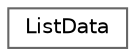 digraph "Graphical Class Hierarchy"
{
 // LATEX_PDF_SIZE
  bgcolor="transparent";
  edge [fontname=Helvetica,fontsize=10,labelfontname=Helvetica,labelfontsize=10];
  node [fontname=Helvetica,fontsize=10,shape=box,height=0.2,width=0.4];
  rankdir="LR";
  Node0 [id="Node000000",label="ListData",height=0.2,width=0.4,color="grey40", fillcolor="white", style="filled",URL="$structListData.html",tooltip="Data held by a list."];
}
